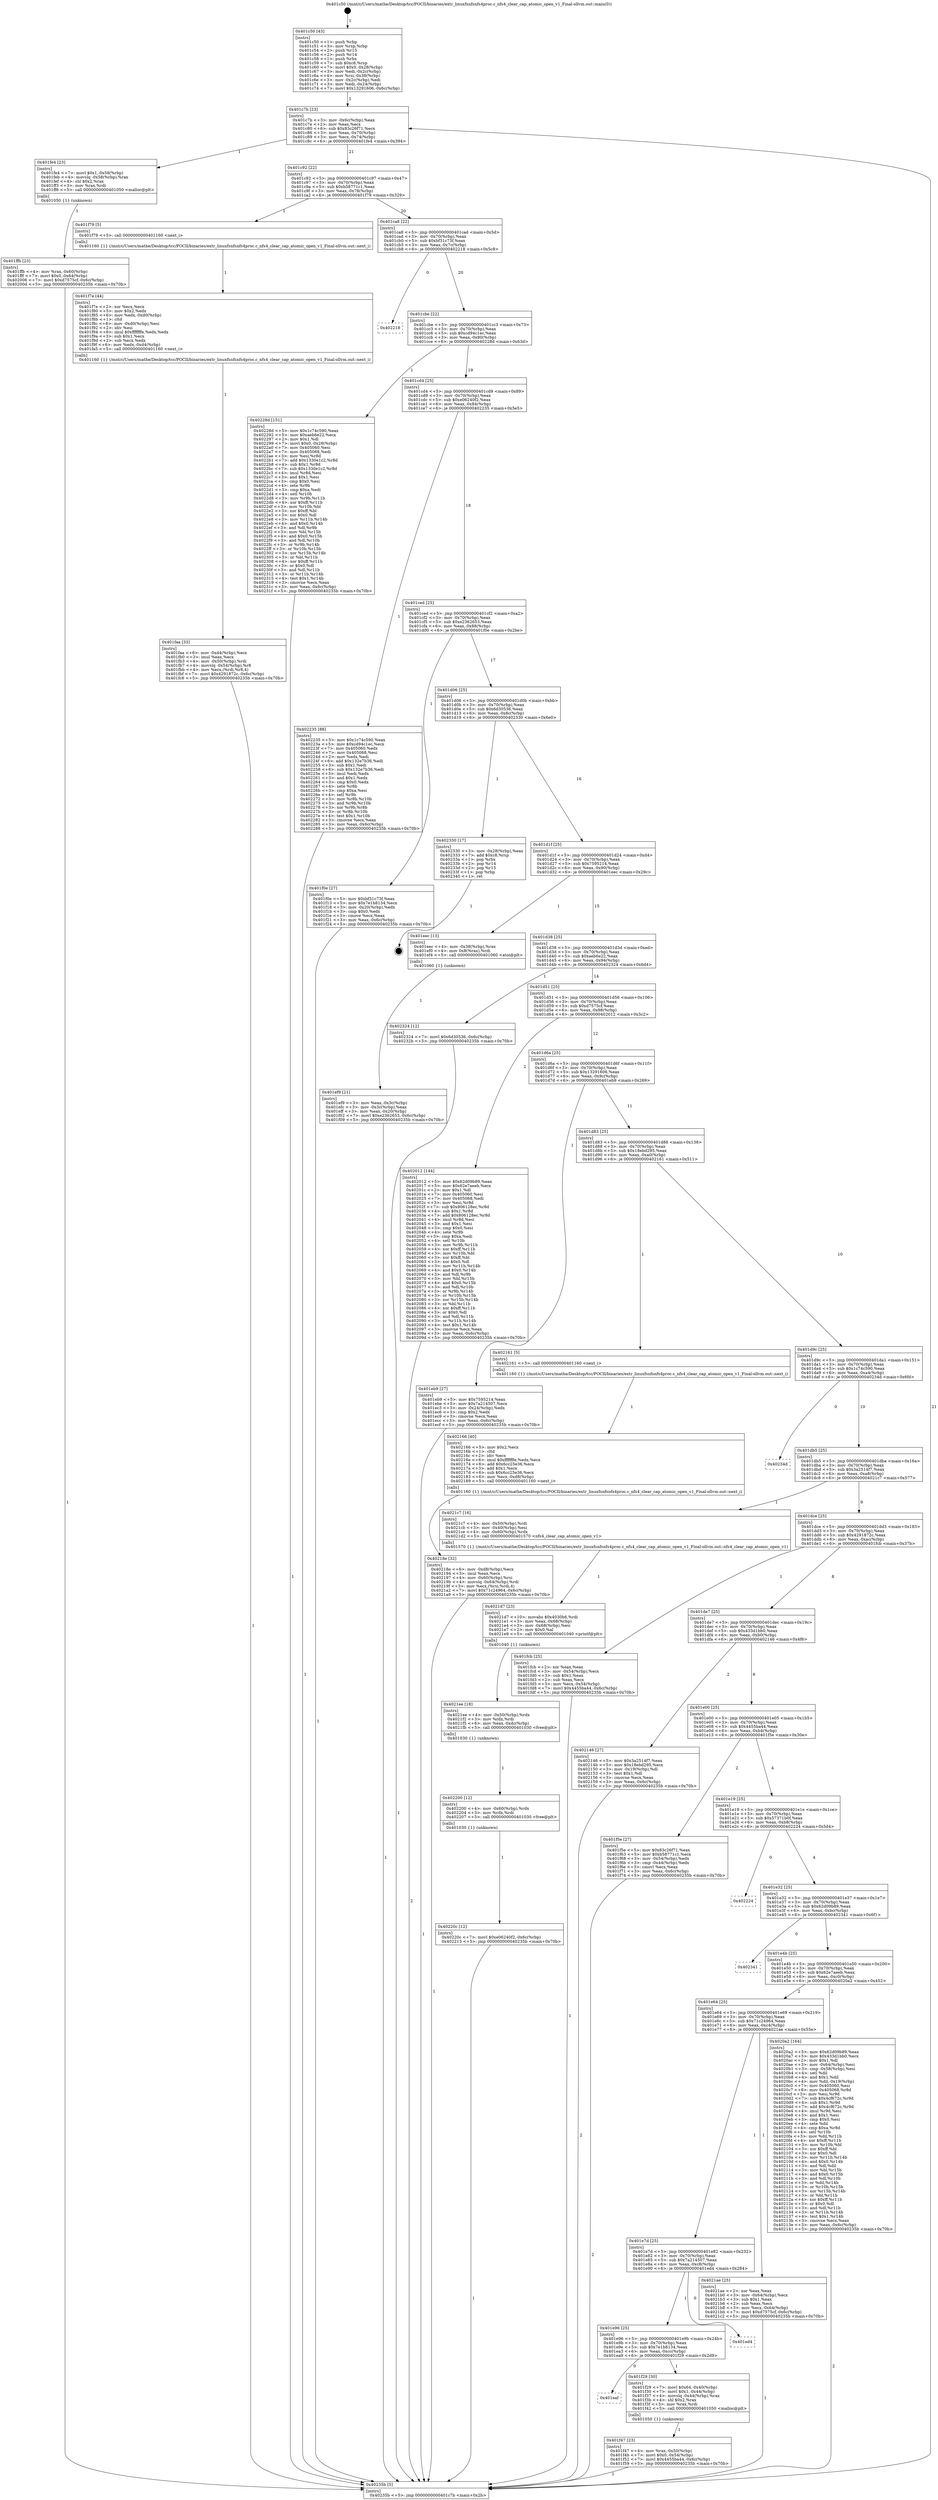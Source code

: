 digraph "0x401c50" {
  label = "0x401c50 (/mnt/c/Users/mathe/Desktop/tcc/POCII/binaries/extr_linuxfsnfsnfs4proc.c_nfs4_clear_cap_atomic_open_v1_Final-ollvm.out::main(0))"
  labelloc = "t"
  node[shape=record]

  Entry [label="",width=0.3,height=0.3,shape=circle,fillcolor=black,style=filled]
  "0x401c7b" [label="{
     0x401c7b [23]\l
     | [instrs]\l
     &nbsp;&nbsp;0x401c7b \<+3\>: mov -0x6c(%rbp),%eax\l
     &nbsp;&nbsp;0x401c7e \<+2\>: mov %eax,%ecx\l
     &nbsp;&nbsp;0x401c80 \<+6\>: sub $0x83c26f71,%ecx\l
     &nbsp;&nbsp;0x401c86 \<+3\>: mov %eax,-0x70(%rbp)\l
     &nbsp;&nbsp;0x401c89 \<+3\>: mov %ecx,-0x74(%rbp)\l
     &nbsp;&nbsp;0x401c8c \<+6\>: je 0000000000401fe4 \<main+0x394\>\l
  }"]
  "0x401fe4" [label="{
     0x401fe4 [23]\l
     | [instrs]\l
     &nbsp;&nbsp;0x401fe4 \<+7\>: movl $0x1,-0x58(%rbp)\l
     &nbsp;&nbsp;0x401feb \<+4\>: movslq -0x58(%rbp),%rax\l
     &nbsp;&nbsp;0x401fef \<+4\>: shl $0x2,%rax\l
     &nbsp;&nbsp;0x401ff3 \<+3\>: mov %rax,%rdi\l
     &nbsp;&nbsp;0x401ff6 \<+5\>: call 0000000000401050 \<malloc@plt\>\l
     | [calls]\l
     &nbsp;&nbsp;0x401050 \{1\} (unknown)\l
  }"]
  "0x401c92" [label="{
     0x401c92 [22]\l
     | [instrs]\l
     &nbsp;&nbsp;0x401c92 \<+5\>: jmp 0000000000401c97 \<main+0x47\>\l
     &nbsp;&nbsp;0x401c97 \<+3\>: mov -0x70(%rbp),%eax\l
     &nbsp;&nbsp;0x401c9a \<+5\>: sub $0xb58771c1,%eax\l
     &nbsp;&nbsp;0x401c9f \<+3\>: mov %eax,-0x78(%rbp)\l
     &nbsp;&nbsp;0x401ca2 \<+6\>: je 0000000000401f79 \<main+0x329\>\l
  }"]
  Exit [label="",width=0.3,height=0.3,shape=circle,fillcolor=black,style=filled,peripheries=2]
  "0x401f79" [label="{
     0x401f79 [5]\l
     | [instrs]\l
     &nbsp;&nbsp;0x401f79 \<+5\>: call 0000000000401160 \<next_i\>\l
     | [calls]\l
     &nbsp;&nbsp;0x401160 \{1\} (/mnt/c/Users/mathe/Desktop/tcc/POCII/binaries/extr_linuxfsnfsnfs4proc.c_nfs4_clear_cap_atomic_open_v1_Final-ollvm.out::next_i)\l
  }"]
  "0x401ca8" [label="{
     0x401ca8 [22]\l
     | [instrs]\l
     &nbsp;&nbsp;0x401ca8 \<+5\>: jmp 0000000000401cad \<main+0x5d\>\l
     &nbsp;&nbsp;0x401cad \<+3\>: mov -0x70(%rbp),%eax\l
     &nbsp;&nbsp;0x401cb0 \<+5\>: sub $0xbf31c73f,%eax\l
     &nbsp;&nbsp;0x401cb5 \<+3\>: mov %eax,-0x7c(%rbp)\l
     &nbsp;&nbsp;0x401cb8 \<+6\>: je 0000000000402218 \<main+0x5c8\>\l
  }"]
  "0x40220c" [label="{
     0x40220c [12]\l
     | [instrs]\l
     &nbsp;&nbsp;0x40220c \<+7\>: movl $0xe06240f2,-0x6c(%rbp)\l
     &nbsp;&nbsp;0x402213 \<+5\>: jmp 000000000040235b \<main+0x70b\>\l
  }"]
  "0x402218" [label="{
     0x402218\l
  }", style=dashed]
  "0x401cbe" [label="{
     0x401cbe [22]\l
     | [instrs]\l
     &nbsp;&nbsp;0x401cbe \<+5\>: jmp 0000000000401cc3 \<main+0x73\>\l
     &nbsp;&nbsp;0x401cc3 \<+3\>: mov -0x70(%rbp),%eax\l
     &nbsp;&nbsp;0x401cc6 \<+5\>: sub $0xcd94c1ec,%eax\l
     &nbsp;&nbsp;0x401ccb \<+3\>: mov %eax,-0x80(%rbp)\l
     &nbsp;&nbsp;0x401cce \<+6\>: je 000000000040228d \<main+0x63d\>\l
  }"]
  "0x402200" [label="{
     0x402200 [12]\l
     | [instrs]\l
     &nbsp;&nbsp;0x402200 \<+4\>: mov -0x60(%rbp),%rdx\l
     &nbsp;&nbsp;0x402204 \<+3\>: mov %rdx,%rdi\l
     &nbsp;&nbsp;0x402207 \<+5\>: call 0000000000401030 \<free@plt\>\l
     | [calls]\l
     &nbsp;&nbsp;0x401030 \{1\} (unknown)\l
  }"]
  "0x40228d" [label="{
     0x40228d [151]\l
     | [instrs]\l
     &nbsp;&nbsp;0x40228d \<+5\>: mov $0x1c74c590,%eax\l
     &nbsp;&nbsp;0x402292 \<+5\>: mov $0xaeb6e22,%ecx\l
     &nbsp;&nbsp;0x402297 \<+2\>: mov $0x1,%dl\l
     &nbsp;&nbsp;0x402299 \<+7\>: movl $0x0,-0x28(%rbp)\l
     &nbsp;&nbsp;0x4022a0 \<+7\>: mov 0x405060,%esi\l
     &nbsp;&nbsp;0x4022a7 \<+7\>: mov 0x405068,%edi\l
     &nbsp;&nbsp;0x4022ae \<+3\>: mov %esi,%r8d\l
     &nbsp;&nbsp;0x4022b1 \<+7\>: add $0x1330e1c2,%r8d\l
     &nbsp;&nbsp;0x4022b8 \<+4\>: sub $0x1,%r8d\l
     &nbsp;&nbsp;0x4022bc \<+7\>: sub $0x1330e1c2,%r8d\l
     &nbsp;&nbsp;0x4022c3 \<+4\>: imul %r8d,%esi\l
     &nbsp;&nbsp;0x4022c7 \<+3\>: and $0x1,%esi\l
     &nbsp;&nbsp;0x4022ca \<+3\>: cmp $0x0,%esi\l
     &nbsp;&nbsp;0x4022cd \<+4\>: sete %r9b\l
     &nbsp;&nbsp;0x4022d1 \<+3\>: cmp $0xa,%edi\l
     &nbsp;&nbsp;0x4022d4 \<+4\>: setl %r10b\l
     &nbsp;&nbsp;0x4022d8 \<+3\>: mov %r9b,%r11b\l
     &nbsp;&nbsp;0x4022db \<+4\>: xor $0xff,%r11b\l
     &nbsp;&nbsp;0x4022df \<+3\>: mov %r10b,%bl\l
     &nbsp;&nbsp;0x4022e2 \<+3\>: xor $0xff,%bl\l
     &nbsp;&nbsp;0x4022e5 \<+3\>: xor $0x0,%dl\l
     &nbsp;&nbsp;0x4022e8 \<+3\>: mov %r11b,%r14b\l
     &nbsp;&nbsp;0x4022eb \<+4\>: and $0x0,%r14b\l
     &nbsp;&nbsp;0x4022ef \<+3\>: and %dl,%r9b\l
     &nbsp;&nbsp;0x4022f2 \<+3\>: mov %bl,%r15b\l
     &nbsp;&nbsp;0x4022f5 \<+4\>: and $0x0,%r15b\l
     &nbsp;&nbsp;0x4022f9 \<+3\>: and %dl,%r10b\l
     &nbsp;&nbsp;0x4022fc \<+3\>: or %r9b,%r14b\l
     &nbsp;&nbsp;0x4022ff \<+3\>: or %r10b,%r15b\l
     &nbsp;&nbsp;0x402302 \<+3\>: xor %r15b,%r14b\l
     &nbsp;&nbsp;0x402305 \<+3\>: or %bl,%r11b\l
     &nbsp;&nbsp;0x402308 \<+4\>: xor $0xff,%r11b\l
     &nbsp;&nbsp;0x40230c \<+3\>: or $0x0,%dl\l
     &nbsp;&nbsp;0x40230f \<+3\>: and %dl,%r11b\l
     &nbsp;&nbsp;0x402312 \<+3\>: or %r11b,%r14b\l
     &nbsp;&nbsp;0x402315 \<+4\>: test $0x1,%r14b\l
     &nbsp;&nbsp;0x402319 \<+3\>: cmovne %ecx,%eax\l
     &nbsp;&nbsp;0x40231c \<+3\>: mov %eax,-0x6c(%rbp)\l
     &nbsp;&nbsp;0x40231f \<+5\>: jmp 000000000040235b \<main+0x70b\>\l
  }"]
  "0x401cd4" [label="{
     0x401cd4 [25]\l
     | [instrs]\l
     &nbsp;&nbsp;0x401cd4 \<+5\>: jmp 0000000000401cd9 \<main+0x89\>\l
     &nbsp;&nbsp;0x401cd9 \<+3\>: mov -0x70(%rbp),%eax\l
     &nbsp;&nbsp;0x401cdc \<+5\>: sub $0xe06240f2,%eax\l
     &nbsp;&nbsp;0x401ce1 \<+6\>: mov %eax,-0x84(%rbp)\l
     &nbsp;&nbsp;0x401ce7 \<+6\>: je 0000000000402235 \<main+0x5e5\>\l
  }"]
  "0x4021ee" [label="{
     0x4021ee [18]\l
     | [instrs]\l
     &nbsp;&nbsp;0x4021ee \<+4\>: mov -0x50(%rbp),%rdx\l
     &nbsp;&nbsp;0x4021f2 \<+3\>: mov %rdx,%rdi\l
     &nbsp;&nbsp;0x4021f5 \<+6\>: mov %eax,-0xdc(%rbp)\l
     &nbsp;&nbsp;0x4021fb \<+5\>: call 0000000000401030 \<free@plt\>\l
     | [calls]\l
     &nbsp;&nbsp;0x401030 \{1\} (unknown)\l
  }"]
  "0x402235" [label="{
     0x402235 [88]\l
     | [instrs]\l
     &nbsp;&nbsp;0x402235 \<+5\>: mov $0x1c74c590,%eax\l
     &nbsp;&nbsp;0x40223a \<+5\>: mov $0xcd94c1ec,%ecx\l
     &nbsp;&nbsp;0x40223f \<+7\>: mov 0x405060,%edx\l
     &nbsp;&nbsp;0x402246 \<+7\>: mov 0x405068,%esi\l
     &nbsp;&nbsp;0x40224d \<+2\>: mov %edx,%edi\l
     &nbsp;&nbsp;0x40224f \<+6\>: add $0x132e7b36,%edi\l
     &nbsp;&nbsp;0x402255 \<+3\>: sub $0x1,%edi\l
     &nbsp;&nbsp;0x402258 \<+6\>: sub $0x132e7b36,%edi\l
     &nbsp;&nbsp;0x40225e \<+3\>: imul %edi,%edx\l
     &nbsp;&nbsp;0x402261 \<+3\>: and $0x1,%edx\l
     &nbsp;&nbsp;0x402264 \<+3\>: cmp $0x0,%edx\l
     &nbsp;&nbsp;0x402267 \<+4\>: sete %r8b\l
     &nbsp;&nbsp;0x40226b \<+3\>: cmp $0xa,%esi\l
     &nbsp;&nbsp;0x40226e \<+4\>: setl %r9b\l
     &nbsp;&nbsp;0x402272 \<+3\>: mov %r8b,%r10b\l
     &nbsp;&nbsp;0x402275 \<+3\>: and %r9b,%r10b\l
     &nbsp;&nbsp;0x402278 \<+3\>: xor %r9b,%r8b\l
     &nbsp;&nbsp;0x40227b \<+3\>: or %r8b,%r10b\l
     &nbsp;&nbsp;0x40227e \<+4\>: test $0x1,%r10b\l
     &nbsp;&nbsp;0x402282 \<+3\>: cmovne %ecx,%eax\l
     &nbsp;&nbsp;0x402285 \<+3\>: mov %eax,-0x6c(%rbp)\l
     &nbsp;&nbsp;0x402288 \<+5\>: jmp 000000000040235b \<main+0x70b\>\l
  }"]
  "0x401ced" [label="{
     0x401ced [25]\l
     | [instrs]\l
     &nbsp;&nbsp;0x401ced \<+5\>: jmp 0000000000401cf2 \<main+0xa2\>\l
     &nbsp;&nbsp;0x401cf2 \<+3\>: mov -0x70(%rbp),%eax\l
     &nbsp;&nbsp;0x401cf5 \<+5\>: sub $0xe2362653,%eax\l
     &nbsp;&nbsp;0x401cfa \<+6\>: mov %eax,-0x88(%rbp)\l
     &nbsp;&nbsp;0x401d00 \<+6\>: je 0000000000401f0e \<main+0x2be\>\l
  }"]
  "0x4021d7" [label="{
     0x4021d7 [23]\l
     | [instrs]\l
     &nbsp;&nbsp;0x4021d7 \<+10\>: movabs $0x4030b6,%rdi\l
     &nbsp;&nbsp;0x4021e1 \<+3\>: mov %eax,-0x68(%rbp)\l
     &nbsp;&nbsp;0x4021e4 \<+3\>: mov -0x68(%rbp),%esi\l
     &nbsp;&nbsp;0x4021e7 \<+2\>: mov $0x0,%al\l
     &nbsp;&nbsp;0x4021e9 \<+5\>: call 0000000000401040 \<printf@plt\>\l
     | [calls]\l
     &nbsp;&nbsp;0x401040 \{1\} (unknown)\l
  }"]
  "0x401f0e" [label="{
     0x401f0e [27]\l
     | [instrs]\l
     &nbsp;&nbsp;0x401f0e \<+5\>: mov $0xbf31c73f,%eax\l
     &nbsp;&nbsp;0x401f13 \<+5\>: mov $0x7e1b8134,%ecx\l
     &nbsp;&nbsp;0x401f18 \<+3\>: mov -0x20(%rbp),%edx\l
     &nbsp;&nbsp;0x401f1b \<+3\>: cmp $0x0,%edx\l
     &nbsp;&nbsp;0x401f1e \<+3\>: cmove %ecx,%eax\l
     &nbsp;&nbsp;0x401f21 \<+3\>: mov %eax,-0x6c(%rbp)\l
     &nbsp;&nbsp;0x401f24 \<+5\>: jmp 000000000040235b \<main+0x70b\>\l
  }"]
  "0x401d06" [label="{
     0x401d06 [25]\l
     | [instrs]\l
     &nbsp;&nbsp;0x401d06 \<+5\>: jmp 0000000000401d0b \<main+0xbb\>\l
     &nbsp;&nbsp;0x401d0b \<+3\>: mov -0x70(%rbp),%eax\l
     &nbsp;&nbsp;0x401d0e \<+5\>: sub $0x6d30536,%eax\l
     &nbsp;&nbsp;0x401d13 \<+6\>: mov %eax,-0x8c(%rbp)\l
     &nbsp;&nbsp;0x401d19 \<+6\>: je 0000000000402330 \<main+0x6e0\>\l
  }"]
  "0x40218e" [label="{
     0x40218e [32]\l
     | [instrs]\l
     &nbsp;&nbsp;0x40218e \<+6\>: mov -0xd8(%rbp),%ecx\l
     &nbsp;&nbsp;0x402194 \<+3\>: imul %eax,%ecx\l
     &nbsp;&nbsp;0x402197 \<+4\>: mov -0x60(%rbp),%rsi\l
     &nbsp;&nbsp;0x40219b \<+4\>: movslq -0x64(%rbp),%rdi\l
     &nbsp;&nbsp;0x40219f \<+3\>: mov %ecx,(%rsi,%rdi,4)\l
     &nbsp;&nbsp;0x4021a2 \<+7\>: movl $0x71c24964,-0x6c(%rbp)\l
     &nbsp;&nbsp;0x4021a9 \<+5\>: jmp 000000000040235b \<main+0x70b\>\l
  }"]
  "0x402330" [label="{
     0x402330 [17]\l
     | [instrs]\l
     &nbsp;&nbsp;0x402330 \<+3\>: mov -0x28(%rbp),%eax\l
     &nbsp;&nbsp;0x402333 \<+7\>: add $0xc8,%rsp\l
     &nbsp;&nbsp;0x40233a \<+1\>: pop %rbx\l
     &nbsp;&nbsp;0x40233b \<+2\>: pop %r14\l
     &nbsp;&nbsp;0x40233d \<+2\>: pop %r15\l
     &nbsp;&nbsp;0x40233f \<+1\>: pop %rbp\l
     &nbsp;&nbsp;0x402340 \<+1\>: ret\l
  }"]
  "0x401d1f" [label="{
     0x401d1f [25]\l
     | [instrs]\l
     &nbsp;&nbsp;0x401d1f \<+5\>: jmp 0000000000401d24 \<main+0xd4\>\l
     &nbsp;&nbsp;0x401d24 \<+3\>: mov -0x70(%rbp),%eax\l
     &nbsp;&nbsp;0x401d27 \<+5\>: sub $0x7595214,%eax\l
     &nbsp;&nbsp;0x401d2c \<+6\>: mov %eax,-0x90(%rbp)\l
     &nbsp;&nbsp;0x401d32 \<+6\>: je 0000000000401eec \<main+0x29c\>\l
  }"]
  "0x402166" [label="{
     0x402166 [40]\l
     | [instrs]\l
     &nbsp;&nbsp;0x402166 \<+5\>: mov $0x2,%ecx\l
     &nbsp;&nbsp;0x40216b \<+1\>: cltd\l
     &nbsp;&nbsp;0x40216c \<+2\>: idiv %ecx\l
     &nbsp;&nbsp;0x40216e \<+6\>: imul $0xfffffffe,%edx,%ecx\l
     &nbsp;&nbsp;0x402174 \<+6\>: add $0x6cc25e36,%ecx\l
     &nbsp;&nbsp;0x40217a \<+3\>: add $0x1,%ecx\l
     &nbsp;&nbsp;0x40217d \<+6\>: sub $0x6cc25e36,%ecx\l
     &nbsp;&nbsp;0x402183 \<+6\>: mov %ecx,-0xd8(%rbp)\l
     &nbsp;&nbsp;0x402189 \<+5\>: call 0000000000401160 \<next_i\>\l
     | [calls]\l
     &nbsp;&nbsp;0x401160 \{1\} (/mnt/c/Users/mathe/Desktop/tcc/POCII/binaries/extr_linuxfsnfsnfs4proc.c_nfs4_clear_cap_atomic_open_v1_Final-ollvm.out::next_i)\l
  }"]
  "0x401eec" [label="{
     0x401eec [13]\l
     | [instrs]\l
     &nbsp;&nbsp;0x401eec \<+4\>: mov -0x38(%rbp),%rax\l
     &nbsp;&nbsp;0x401ef0 \<+4\>: mov 0x8(%rax),%rdi\l
     &nbsp;&nbsp;0x401ef4 \<+5\>: call 0000000000401060 \<atoi@plt\>\l
     | [calls]\l
     &nbsp;&nbsp;0x401060 \{1\} (unknown)\l
  }"]
  "0x401d38" [label="{
     0x401d38 [25]\l
     | [instrs]\l
     &nbsp;&nbsp;0x401d38 \<+5\>: jmp 0000000000401d3d \<main+0xed\>\l
     &nbsp;&nbsp;0x401d3d \<+3\>: mov -0x70(%rbp),%eax\l
     &nbsp;&nbsp;0x401d40 \<+5\>: sub $0xaeb6e22,%eax\l
     &nbsp;&nbsp;0x401d45 \<+6\>: mov %eax,-0x94(%rbp)\l
     &nbsp;&nbsp;0x401d4b \<+6\>: je 0000000000402324 \<main+0x6d4\>\l
  }"]
  "0x401ffb" [label="{
     0x401ffb [23]\l
     | [instrs]\l
     &nbsp;&nbsp;0x401ffb \<+4\>: mov %rax,-0x60(%rbp)\l
     &nbsp;&nbsp;0x401fff \<+7\>: movl $0x0,-0x64(%rbp)\l
     &nbsp;&nbsp;0x402006 \<+7\>: movl $0xd7575cf,-0x6c(%rbp)\l
     &nbsp;&nbsp;0x40200d \<+5\>: jmp 000000000040235b \<main+0x70b\>\l
  }"]
  "0x402324" [label="{
     0x402324 [12]\l
     | [instrs]\l
     &nbsp;&nbsp;0x402324 \<+7\>: movl $0x6d30536,-0x6c(%rbp)\l
     &nbsp;&nbsp;0x40232b \<+5\>: jmp 000000000040235b \<main+0x70b\>\l
  }"]
  "0x401d51" [label="{
     0x401d51 [25]\l
     | [instrs]\l
     &nbsp;&nbsp;0x401d51 \<+5\>: jmp 0000000000401d56 \<main+0x106\>\l
     &nbsp;&nbsp;0x401d56 \<+3\>: mov -0x70(%rbp),%eax\l
     &nbsp;&nbsp;0x401d59 \<+5\>: sub $0xd7575cf,%eax\l
     &nbsp;&nbsp;0x401d5e \<+6\>: mov %eax,-0x98(%rbp)\l
     &nbsp;&nbsp;0x401d64 \<+6\>: je 0000000000402012 \<main+0x3c2\>\l
  }"]
  "0x401faa" [label="{
     0x401faa [33]\l
     | [instrs]\l
     &nbsp;&nbsp;0x401faa \<+6\>: mov -0xd4(%rbp),%ecx\l
     &nbsp;&nbsp;0x401fb0 \<+3\>: imul %eax,%ecx\l
     &nbsp;&nbsp;0x401fb3 \<+4\>: mov -0x50(%rbp),%rdi\l
     &nbsp;&nbsp;0x401fb7 \<+4\>: movslq -0x54(%rbp),%r8\l
     &nbsp;&nbsp;0x401fbb \<+4\>: mov %ecx,(%rdi,%r8,4)\l
     &nbsp;&nbsp;0x401fbf \<+7\>: movl $0x4291872c,-0x6c(%rbp)\l
     &nbsp;&nbsp;0x401fc6 \<+5\>: jmp 000000000040235b \<main+0x70b\>\l
  }"]
  "0x402012" [label="{
     0x402012 [144]\l
     | [instrs]\l
     &nbsp;&nbsp;0x402012 \<+5\>: mov $0x62d09b89,%eax\l
     &nbsp;&nbsp;0x402017 \<+5\>: mov $0x62e7aeeb,%ecx\l
     &nbsp;&nbsp;0x40201c \<+2\>: mov $0x1,%dl\l
     &nbsp;&nbsp;0x40201e \<+7\>: mov 0x405060,%esi\l
     &nbsp;&nbsp;0x402025 \<+7\>: mov 0x405068,%edi\l
     &nbsp;&nbsp;0x40202c \<+3\>: mov %esi,%r8d\l
     &nbsp;&nbsp;0x40202f \<+7\>: sub $0x806128ec,%r8d\l
     &nbsp;&nbsp;0x402036 \<+4\>: sub $0x1,%r8d\l
     &nbsp;&nbsp;0x40203a \<+7\>: add $0x806128ec,%r8d\l
     &nbsp;&nbsp;0x402041 \<+4\>: imul %r8d,%esi\l
     &nbsp;&nbsp;0x402045 \<+3\>: and $0x1,%esi\l
     &nbsp;&nbsp;0x402048 \<+3\>: cmp $0x0,%esi\l
     &nbsp;&nbsp;0x40204b \<+4\>: sete %r9b\l
     &nbsp;&nbsp;0x40204f \<+3\>: cmp $0xa,%edi\l
     &nbsp;&nbsp;0x402052 \<+4\>: setl %r10b\l
     &nbsp;&nbsp;0x402056 \<+3\>: mov %r9b,%r11b\l
     &nbsp;&nbsp;0x402059 \<+4\>: xor $0xff,%r11b\l
     &nbsp;&nbsp;0x40205d \<+3\>: mov %r10b,%bl\l
     &nbsp;&nbsp;0x402060 \<+3\>: xor $0xff,%bl\l
     &nbsp;&nbsp;0x402063 \<+3\>: xor $0x0,%dl\l
     &nbsp;&nbsp;0x402066 \<+3\>: mov %r11b,%r14b\l
     &nbsp;&nbsp;0x402069 \<+4\>: and $0x0,%r14b\l
     &nbsp;&nbsp;0x40206d \<+3\>: and %dl,%r9b\l
     &nbsp;&nbsp;0x402070 \<+3\>: mov %bl,%r15b\l
     &nbsp;&nbsp;0x402073 \<+4\>: and $0x0,%r15b\l
     &nbsp;&nbsp;0x402077 \<+3\>: and %dl,%r10b\l
     &nbsp;&nbsp;0x40207a \<+3\>: or %r9b,%r14b\l
     &nbsp;&nbsp;0x40207d \<+3\>: or %r10b,%r15b\l
     &nbsp;&nbsp;0x402080 \<+3\>: xor %r15b,%r14b\l
     &nbsp;&nbsp;0x402083 \<+3\>: or %bl,%r11b\l
     &nbsp;&nbsp;0x402086 \<+4\>: xor $0xff,%r11b\l
     &nbsp;&nbsp;0x40208a \<+3\>: or $0x0,%dl\l
     &nbsp;&nbsp;0x40208d \<+3\>: and %dl,%r11b\l
     &nbsp;&nbsp;0x402090 \<+3\>: or %r11b,%r14b\l
     &nbsp;&nbsp;0x402093 \<+4\>: test $0x1,%r14b\l
     &nbsp;&nbsp;0x402097 \<+3\>: cmovne %ecx,%eax\l
     &nbsp;&nbsp;0x40209a \<+3\>: mov %eax,-0x6c(%rbp)\l
     &nbsp;&nbsp;0x40209d \<+5\>: jmp 000000000040235b \<main+0x70b\>\l
  }"]
  "0x401d6a" [label="{
     0x401d6a [25]\l
     | [instrs]\l
     &nbsp;&nbsp;0x401d6a \<+5\>: jmp 0000000000401d6f \<main+0x11f\>\l
     &nbsp;&nbsp;0x401d6f \<+3\>: mov -0x70(%rbp),%eax\l
     &nbsp;&nbsp;0x401d72 \<+5\>: sub $0x13291606,%eax\l
     &nbsp;&nbsp;0x401d77 \<+6\>: mov %eax,-0x9c(%rbp)\l
     &nbsp;&nbsp;0x401d7d \<+6\>: je 0000000000401eb9 \<main+0x269\>\l
  }"]
  "0x401f7e" [label="{
     0x401f7e [44]\l
     | [instrs]\l
     &nbsp;&nbsp;0x401f7e \<+2\>: xor %ecx,%ecx\l
     &nbsp;&nbsp;0x401f80 \<+5\>: mov $0x2,%edx\l
     &nbsp;&nbsp;0x401f85 \<+6\>: mov %edx,-0xd0(%rbp)\l
     &nbsp;&nbsp;0x401f8b \<+1\>: cltd\l
     &nbsp;&nbsp;0x401f8c \<+6\>: mov -0xd0(%rbp),%esi\l
     &nbsp;&nbsp;0x401f92 \<+2\>: idiv %esi\l
     &nbsp;&nbsp;0x401f94 \<+6\>: imul $0xfffffffe,%edx,%edx\l
     &nbsp;&nbsp;0x401f9a \<+3\>: sub $0x1,%ecx\l
     &nbsp;&nbsp;0x401f9d \<+2\>: sub %ecx,%edx\l
     &nbsp;&nbsp;0x401f9f \<+6\>: mov %edx,-0xd4(%rbp)\l
     &nbsp;&nbsp;0x401fa5 \<+5\>: call 0000000000401160 \<next_i\>\l
     | [calls]\l
     &nbsp;&nbsp;0x401160 \{1\} (/mnt/c/Users/mathe/Desktop/tcc/POCII/binaries/extr_linuxfsnfsnfs4proc.c_nfs4_clear_cap_atomic_open_v1_Final-ollvm.out::next_i)\l
  }"]
  "0x401eb9" [label="{
     0x401eb9 [27]\l
     | [instrs]\l
     &nbsp;&nbsp;0x401eb9 \<+5\>: mov $0x7595214,%eax\l
     &nbsp;&nbsp;0x401ebe \<+5\>: mov $0x7a214507,%ecx\l
     &nbsp;&nbsp;0x401ec3 \<+3\>: mov -0x24(%rbp),%edx\l
     &nbsp;&nbsp;0x401ec6 \<+3\>: cmp $0x2,%edx\l
     &nbsp;&nbsp;0x401ec9 \<+3\>: cmovne %ecx,%eax\l
     &nbsp;&nbsp;0x401ecc \<+3\>: mov %eax,-0x6c(%rbp)\l
     &nbsp;&nbsp;0x401ecf \<+5\>: jmp 000000000040235b \<main+0x70b\>\l
  }"]
  "0x401d83" [label="{
     0x401d83 [25]\l
     | [instrs]\l
     &nbsp;&nbsp;0x401d83 \<+5\>: jmp 0000000000401d88 \<main+0x138\>\l
     &nbsp;&nbsp;0x401d88 \<+3\>: mov -0x70(%rbp),%eax\l
     &nbsp;&nbsp;0x401d8b \<+5\>: sub $0x18ebd295,%eax\l
     &nbsp;&nbsp;0x401d90 \<+6\>: mov %eax,-0xa0(%rbp)\l
     &nbsp;&nbsp;0x401d96 \<+6\>: je 0000000000402161 \<main+0x511\>\l
  }"]
  "0x40235b" [label="{
     0x40235b [5]\l
     | [instrs]\l
     &nbsp;&nbsp;0x40235b \<+5\>: jmp 0000000000401c7b \<main+0x2b\>\l
  }"]
  "0x401c50" [label="{
     0x401c50 [43]\l
     | [instrs]\l
     &nbsp;&nbsp;0x401c50 \<+1\>: push %rbp\l
     &nbsp;&nbsp;0x401c51 \<+3\>: mov %rsp,%rbp\l
     &nbsp;&nbsp;0x401c54 \<+2\>: push %r15\l
     &nbsp;&nbsp;0x401c56 \<+2\>: push %r14\l
     &nbsp;&nbsp;0x401c58 \<+1\>: push %rbx\l
     &nbsp;&nbsp;0x401c59 \<+7\>: sub $0xc8,%rsp\l
     &nbsp;&nbsp;0x401c60 \<+7\>: movl $0x0,-0x28(%rbp)\l
     &nbsp;&nbsp;0x401c67 \<+3\>: mov %edi,-0x2c(%rbp)\l
     &nbsp;&nbsp;0x401c6a \<+4\>: mov %rsi,-0x38(%rbp)\l
     &nbsp;&nbsp;0x401c6e \<+3\>: mov -0x2c(%rbp),%edi\l
     &nbsp;&nbsp;0x401c71 \<+3\>: mov %edi,-0x24(%rbp)\l
     &nbsp;&nbsp;0x401c74 \<+7\>: movl $0x13291606,-0x6c(%rbp)\l
  }"]
  "0x401ef9" [label="{
     0x401ef9 [21]\l
     | [instrs]\l
     &nbsp;&nbsp;0x401ef9 \<+3\>: mov %eax,-0x3c(%rbp)\l
     &nbsp;&nbsp;0x401efc \<+3\>: mov -0x3c(%rbp),%eax\l
     &nbsp;&nbsp;0x401eff \<+3\>: mov %eax,-0x20(%rbp)\l
     &nbsp;&nbsp;0x401f02 \<+7\>: movl $0xe2362653,-0x6c(%rbp)\l
     &nbsp;&nbsp;0x401f09 \<+5\>: jmp 000000000040235b \<main+0x70b\>\l
  }"]
  "0x401f47" [label="{
     0x401f47 [23]\l
     | [instrs]\l
     &nbsp;&nbsp;0x401f47 \<+4\>: mov %rax,-0x50(%rbp)\l
     &nbsp;&nbsp;0x401f4b \<+7\>: movl $0x0,-0x54(%rbp)\l
     &nbsp;&nbsp;0x401f52 \<+7\>: movl $0x4455ba44,-0x6c(%rbp)\l
     &nbsp;&nbsp;0x401f59 \<+5\>: jmp 000000000040235b \<main+0x70b\>\l
  }"]
  "0x402161" [label="{
     0x402161 [5]\l
     | [instrs]\l
     &nbsp;&nbsp;0x402161 \<+5\>: call 0000000000401160 \<next_i\>\l
     | [calls]\l
     &nbsp;&nbsp;0x401160 \{1\} (/mnt/c/Users/mathe/Desktop/tcc/POCII/binaries/extr_linuxfsnfsnfs4proc.c_nfs4_clear_cap_atomic_open_v1_Final-ollvm.out::next_i)\l
  }"]
  "0x401d9c" [label="{
     0x401d9c [25]\l
     | [instrs]\l
     &nbsp;&nbsp;0x401d9c \<+5\>: jmp 0000000000401da1 \<main+0x151\>\l
     &nbsp;&nbsp;0x401da1 \<+3\>: mov -0x70(%rbp),%eax\l
     &nbsp;&nbsp;0x401da4 \<+5\>: sub $0x1c74c590,%eax\l
     &nbsp;&nbsp;0x401da9 \<+6\>: mov %eax,-0xa4(%rbp)\l
     &nbsp;&nbsp;0x401daf \<+6\>: je 000000000040234d \<main+0x6fd\>\l
  }"]
  "0x401eaf" [label="{
     0x401eaf\l
  }", style=dashed]
  "0x40234d" [label="{
     0x40234d\l
  }", style=dashed]
  "0x401db5" [label="{
     0x401db5 [25]\l
     | [instrs]\l
     &nbsp;&nbsp;0x401db5 \<+5\>: jmp 0000000000401dba \<main+0x16a\>\l
     &nbsp;&nbsp;0x401dba \<+3\>: mov -0x70(%rbp),%eax\l
     &nbsp;&nbsp;0x401dbd \<+5\>: sub $0x3a2514f7,%eax\l
     &nbsp;&nbsp;0x401dc2 \<+6\>: mov %eax,-0xa8(%rbp)\l
     &nbsp;&nbsp;0x401dc8 \<+6\>: je 00000000004021c7 \<main+0x577\>\l
  }"]
  "0x401f29" [label="{
     0x401f29 [30]\l
     | [instrs]\l
     &nbsp;&nbsp;0x401f29 \<+7\>: movl $0x64,-0x40(%rbp)\l
     &nbsp;&nbsp;0x401f30 \<+7\>: movl $0x1,-0x44(%rbp)\l
     &nbsp;&nbsp;0x401f37 \<+4\>: movslq -0x44(%rbp),%rax\l
     &nbsp;&nbsp;0x401f3b \<+4\>: shl $0x2,%rax\l
     &nbsp;&nbsp;0x401f3f \<+3\>: mov %rax,%rdi\l
     &nbsp;&nbsp;0x401f42 \<+5\>: call 0000000000401050 \<malloc@plt\>\l
     | [calls]\l
     &nbsp;&nbsp;0x401050 \{1\} (unknown)\l
  }"]
  "0x4021c7" [label="{
     0x4021c7 [16]\l
     | [instrs]\l
     &nbsp;&nbsp;0x4021c7 \<+4\>: mov -0x50(%rbp),%rdi\l
     &nbsp;&nbsp;0x4021cb \<+3\>: mov -0x40(%rbp),%esi\l
     &nbsp;&nbsp;0x4021ce \<+4\>: mov -0x60(%rbp),%rdx\l
     &nbsp;&nbsp;0x4021d2 \<+5\>: call 0000000000401570 \<nfs4_clear_cap_atomic_open_v1\>\l
     | [calls]\l
     &nbsp;&nbsp;0x401570 \{1\} (/mnt/c/Users/mathe/Desktop/tcc/POCII/binaries/extr_linuxfsnfsnfs4proc.c_nfs4_clear_cap_atomic_open_v1_Final-ollvm.out::nfs4_clear_cap_atomic_open_v1)\l
  }"]
  "0x401dce" [label="{
     0x401dce [25]\l
     | [instrs]\l
     &nbsp;&nbsp;0x401dce \<+5\>: jmp 0000000000401dd3 \<main+0x183\>\l
     &nbsp;&nbsp;0x401dd3 \<+3\>: mov -0x70(%rbp),%eax\l
     &nbsp;&nbsp;0x401dd6 \<+5\>: sub $0x4291872c,%eax\l
     &nbsp;&nbsp;0x401ddb \<+6\>: mov %eax,-0xac(%rbp)\l
     &nbsp;&nbsp;0x401de1 \<+6\>: je 0000000000401fcb \<main+0x37b\>\l
  }"]
  "0x401e96" [label="{
     0x401e96 [25]\l
     | [instrs]\l
     &nbsp;&nbsp;0x401e96 \<+5\>: jmp 0000000000401e9b \<main+0x24b\>\l
     &nbsp;&nbsp;0x401e9b \<+3\>: mov -0x70(%rbp),%eax\l
     &nbsp;&nbsp;0x401e9e \<+5\>: sub $0x7e1b8134,%eax\l
     &nbsp;&nbsp;0x401ea3 \<+6\>: mov %eax,-0xcc(%rbp)\l
     &nbsp;&nbsp;0x401ea9 \<+6\>: je 0000000000401f29 \<main+0x2d9\>\l
  }"]
  "0x401fcb" [label="{
     0x401fcb [25]\l
     | [instrs]\l
     &nbsp;&nbsp;0x401fcb \<+2\>: xor %eax,%eax\l
     &nbsp;&nbsp;0x401fcd \<+3\>: mov -0x54(%rbp),%ecx\l
     &nbsp;&nbsp;0x401fd0 \<+3\>: sub $0x1,%eax\l
     &nbsp;&nbsp;0x401fd3 \<+2\>: sub %eax,%ecx\l
     &nbsp;&nbsp;0x401fd5 \<+3\>: mov %ecx,-0x54(%rbp)\l
     &nbsp;&nbsp;0x401fd8 \<+7\>: movl $0x4455ba44,-0x6c(%rbp)\l
     &nbsp;&nbsp;0x401fdf \<+5\>: jmp 000000000040235b \<main+0x70b\>\l
  }"]
  "0x401de7" [label="{
     0x401de7 [25]\l
     | [instrs]\l
     &nbsp;&nbsp;0x401de7 \<+5\>: jmp 0000000000401dec \<main+0x19c\>\l
     &nbsp;&nbsp;0x401dec \<+3\>: mov -0x70(%rbp),%eax\l
     &nbsp;&nbsp;0x401def \<+5\>: sub $0x433d1bb0,%eax\l
     &nbsp;&nbsp;0x401df4 \<+6\>: mov %eax,-0xb0(%rbp)\l
     &nbsp;&nbsp;0x401dfa \<+6\>: je 0000000000402146 \<main+0x4f6\>\l
  }"]
  "0x401ed4" [label="{
     0x401ed4\l
  }", style=dashed]
  "0x402146" [label="{
     0x402146 [27]\l
     | [instrs]\l
     &nbsp;&nbsp;0x402146 \<+5\>: mov $0x3a2514f7,%eax\l
     &nbsp;&nbsp;0x40214b \<+5\>: mov $0x18ebd295,%ecx\l
     &nbsp;&nbsp;0x402150 \<+3\>: mov -0x19(%rbp),%dl\l
     &nbsp;&nbsp;0x402153 \<+3\>: test $0x1,%dl\l
     &nbsp;&nbsp;0x402156 \<+3\>: cmovne %ecx,%eax\l
     &nbsp;&nbsp;0x402159 \<+3\>: mov %eax,-0x6c(%rbp)\l
     &nbsp;&nbsp;0x40215c \<+5\>: jmp 000000000040235b \<main+0x70b\>\l
  }"]
  "0x401e00" [label="{
     0x401e00 [25]\l
     | [instrs]\l
     &nbsp;&nbsp;0x401e00 \<+5\>: jmp 0000000000401e05 \<main+0x1b5\>\l
     &nbsp;&nbsp;0x401e05 \<+3\>: mov -0x70(%rbp),%eax\l
     &nbsp;&nbsp;0x401e08 \<+5\>: sub $0x4455ba44,%eax\l
     &nbsp;&nbsp;0x401e0d \<+6\>: mov %eax,-0xb4(%rbp)\l
     &nbsp;&nbsp;0x401e13 \<+6\>: je 0000000000401f5e \<main+0x30e\>\l
  }"]
  "0x401e7d" [label="{
     0x401e7d [25]\l
     | [instrs]\l
     &nbsp;&nbsp;0x401e7d \<+5\>: jmp 0000000000401e82 \<main+0x232\>\l
     &nbsp;&nbsp;0x401e82 \<+3\>: mov -0x70(%rbp),%eax\l
     &nbsp;&nbsp;0x401e85 \<+5\>: sub $0x7a214507,%eax\l
     &nbsp;&nbsp;0x401e8a \<+6\>: mov %eax,-0xc8(%rbp)\l
     &nbsp;&nbsp;0x401e90 \<+6\>: je 0000000000401ed4 \<main+0x284\>\l
  }"]
  "0x401f5e" [label="{
     0x401f5e [27]\l
     | [instrs]\l
     &nbsp;&nbsp;0x401f5e \<+5\>: mov $0x83c26f71,%eax\l
     &nbsp;&nbsp;0x401f63 \<+5\>: mov $0xb58771c1,%ecx\l
     &nbsp;&nbsp;0x401f68 \<+3\>: mov -0x54(%rbp),%edx\l
     &nbsp;&nbsp;0x401f6b \<+3\>: cmp -0x44(%rbp),%edx\l
     &nbsp;&nbsp;0x401f6e \<+3\>: cmovl %ecx,%eax\l
     &nbsp;&nbsp;0x401f71 \<+3\>: mov %eax,-0x6c(%rbp)\l
     &nbsp;&nbsp;0x401f74 \<+5\>: jmp 000000000040235b \<main+0x70b\>\l
  }"]
  "0x401e19" [label="{
     0x401e19 [25]\l
     | [instrs]\l
     &nbsp;&nbsp;0x401e19 \<+5\>: jmp 0000000000401e1e \<main+0x1ce\>\l
     &nbsp;&nbsp;0x401e1e \<+3\>: mov -0x70(%rbp),%eax\l
     &nbsp;&nbsp;0x401e21 \<+5\>: sub $0x57371b0f,%eax\l
     &nbsp;&nbsp;0x401e26 \<+6\>: mov %eax,-0xb8(%rbp)\l
     &nbsp;&nbsp;0x401e2c \<+6\>: je 0000000000402224 \<main+0x5d4\>\l
  }"]
  "0x4021ae" [label="{
     0x4021ae [25]\l
     | [instrs]\l
     &nbsp;&nbsp;0x4021ae \<+2\>: xor %eax,%eax\l
     &nbsp;&nbsp;0x4021b0 \<+3\>: mov -0x64(%rbp),%ecx\l
     &nbsp;&nbsp;0x4021b3 \<+3\>: sub $0x1,%eax\l
     &nbsp;&nbsp;0x4021b6 \<+2\>: sub %eax,%ecx\l
     &nbsp;&nbsp;0x4021b8 \<+3\>: mov %ecx,-0x64(%rbp)\l
     &nbsp;&nbsp;0x4021bb \<+7\>: movl $0xd7575cf,-0x6c(%rbp)\l
     &nbsp;&nbsp;0x4021c2 \<+5\>: jmp 000000000040235b \<main+0x70b\>\l
  }"]
  "0x402224" [label="{
     0x402224\l
  }", style=dashed]
  "0x401e32" [label="{
     0x401e32 [25]\l
     | [instrs]\l
     &nbsp;&nbsp;0x401e32 \<+5\>: jmp 0000000000401e37 \<main+0x1e7\>\l
     &nbsp;&nbsp;0x401e37 \<+3\>: mov -0x70(%rbp),%eax\l
     &nbsp;&nbsp;0x401e3a \<+5\>: sub $0x62d09b89,%eax\l
     &nbsp;&nbsp;0x401e3f \<+6\>: mov %eax,-0xbc(%rbp)\l
     &nbsp;&nbsp;0x401e45 \<+6\>: je 0000000000402341 \<main+0x6f1\>\l
  }"]
  "0x401e64" [label="{
     0x401e64 [25]\l
     | [instrs]\l
     &nbsp;&nbsp;0x401e64 \<+5\>: jmp 0000000000401e69 \<main+0x219\>\l
     &nbsp;&nbsp;0x401e69 \<+3\>: mov -0x70(%rbp),%eax\l
     &nbsp;&nbsp;0x401e6c \<+5\>: sub $0x71c24964,%eax\l
     &nbsp;&nbsp;0x401e71 \<+6\>: mov %eax,-0xc4(%rbp)\l
     &nbsp;&nbsp;0x401e77 \<+6\>: je 00000000004021ae \<main+0x55e\>\l
  }"]
  "0x402341" [label="{
     0x402341\l
  }", style=dashed]
  "0x401e4b" [label="{
     0x401e4b [25]\l
     | [instrs]\l
     &nbsp;&nbsp;0x401e4b \<+5\>: jmp 0000000000401e50 \<main+0x200\>\l
     &nbsp;&nbsp;0x401e50 \<+3\>: mov -0x70(%rbp),%eax\l
     &nbsp;&nbsp;0x401e53 \<+5\>: sub $0x62e7aeeb,%eax\l
     &nbsp;&nbsp;0x401e58 \<+6\>: mov %eax,-0xc0(%rbp)\l
     &nbsp;&nbsp;0x401e5e \<+6\>: je 00000000004020a2 \<main+0x452\>\l
  }"]
  "0x4020a2" [label="{
     0x4020a2 [164]\l
     | [instrs]\l
     &nbsp;&nbsp;0x4020a2 \<+5\>: mov $0x62d09b89,%eax\l
     &nbsp;&nbsp;0x4020a7 \<+5\>: mov $0x433d1bb0,%ecx\l
     &nbsp;&nbsp;0x4020ac \<+2\>: mov $0x1,%dl\l
     &nbsp;&nbsp;0x4020ae \<+3\>: mov -0x64(%rbp),%esi\l
     &nbsp;&nbsp;0x4020b1 \<+3\>: cmp -0x58(%rbp),%esi\l
     &nbsp;&nbsp;0x4020b4 \<+4\>: setl %dil\l
     &nbsp;&nbsp;0x4020b8 \<+4\>: and $0x1,%dil\l
     &nbsp;&nbsp;0x4020bc \<+4\>: mov %dil,-0x19(%rbp)\l
     &nbsp;&nbsp;0x4020c0 \<+7\>: mov 0x405060,%esi\l
     &nbsp;&nbsp;0x4020c7 \<+8\>: mov 0x405068,%r8d\l
     &nbsp;&nbsp;0x4020cf \<+3\>: mov %esi,%r9d\l
     &nbsp;&nbsp;0x4020d2 \<+7\>: sub $0x4cf672c,%r9d\l
     &nbsp;&nbsp;0x4020d9 \<+4\>: sub $0x1,%r9d\l
     &nbsp;&nbsp;0x4020dd \<+7\>: add $0x4cf672c,%r9d\l
     &nbsp;&nbsp;0x4020e4 \<+4\>: imul %r9d,%esi\l
     &nbsp;&nbsp;0x4020e8 \<+3\>: and $0x1,%esi\l
     &nbsp;&nbsp;0x4020eb \<+3\>: cmp $0x0,%esi\l
     &nbsp;&nbsp;0x4020ee \<+4\>: sete %dil\l
     &nbsp;&nbsp;0x4020f2 \<+4\>: cmp $0xa,%r8d\l
     &nbsp;&nbsp;0x4020f6 \<+4\>: setl %r10b\l
     &nbsp;&nbsp;0x4020fa \<+3\>: mov %dil,%r11b\l
     &nbsp;&nbsp;0x4020fd \<+4\>: xor $0xff,%r11b\l
     &nbsp;&nbsp;0x402101 \<+3\>: mov %r10b,%bl\l
     &nbsp;&nbsp;0x402104 \<+3\>: xor $0xff,%bl\l
     &nbsp;&nbsp;0x402107 \<+3\>: xor $0x0,%dl\l
     &nbsp;&nbsp;0x40210a \<+3\>: mov %r11b,%r14b\l
     &nbsp;&nbsp;0x40210d \<+4\>: and $0x0,%r14b\l
     &nbsp;&nbsp;0x402111 \<+3\>: and %dl,%dil\l
     &nbsp;&nbsp;0x402114 \<+3\>: mov %bl,%r15b\l
     &nbsp;&nbsp;0x402117 \<+4\>: and $0x0,%r15b\l
     &nbsp;&nbsp;0x40211b \<+3\>: and %dl,%r10b\l
     &nbsp;&nbsp;0x40211e \<+3\>: or %dil,%r14b\l
     &nbsp;&nbsp;0x402121 \<+3\>: or %r10b,%r15b\l
     &nbsp;&nbsp;0x402124 \<+3\>: xor %r15b,%r14b\l
     &nbsp;&nbsp;0x402127 \<+3\>: or %bl,%r11b\l
     &nbsp;&nbsp;0x40212a \<+4\>: xor $0xff,%r11b\l
     &nbsp;&nbsp;0x40212e \<+3\>: or $0x0,%dl\l
     &nbsp;&nbsp;0x402131 \<+3\>: and %dl,%r11b\l
     &nbsp;&nbsp;0x402134 \<+3\>: or %r11b,%r14b\l
     &nbsp;&nbsp;0x402137 \<+4\>: test $0x1,%r14b\l
     &nbsp;&nbsp;0x40213b \<+3\>: cmovne %ecx,%eax\l
     &nbsp;&nbsp;0x40213e \<+3\>: mov %eax,-0x6c(%rbp)\l
     &nbsp;&nbsp;0x402141 \<+5\>: jmp 000000000040235b \<main+0x70b\>\l
  }"]
  Entry -> "0x401c50" [label=" 1"]
  "0x401c7b" -> "0x401fe4" [label=" 1"]
  "0x401c7b" -> "0x401c92" [label=" 21"]
  "0x402330" -> Exit [label=" 1"]
  "0x401c92" -> "0x401f79" [label=" 1"]
  "0x401c92" -> "0x401ca8" [label=" 20"]
  "0x402324" -> "0x40235b" [label=" 1"]
  "0x401ca8" -> "0x402218" [label=" 0"]
  "0x401ca8" -> "0x401cbe" [label=" 20"]
  "0x40228d" -> "0x40235b" [label=" 1"]
  "0x401cbe" -> "0x40228d" [label=" 1"]
  "0x401cbe" -> "0x401cd4" [label=" 19"]
  "0x402235" -> "0x40235b" [label=" 1"]
  "0x401cd4" -> "0x402235" [label=" 1"]
  "0x401cd4" -> "0x401ced" [label=" 18"]
  "0x40220c" -> "0x40235b" [label=" 1"]
  "0x401ced" -> "0x401f0e" [label=" 1"]
  "0x401ced" -> "0x401d06" [label=" 17"]
  "0x402200" -> "0x40220c" [label=" 1"]
  "0x401d06" -> "0x402330" [label=" 1"]
  "0x401d06" -> "0x401d1f" [label=" 16"]
  "0x4021ee" -> "0x402200" [label=" 1"]
  "0x401d1f" -> "0x401eec" [label=" 1"]
  "0x401d1f" -> "0x401d38" [label=" 15"]
  "0x4021d7" -> "0x4021ee" [label=" 1"]
  "0x401d38" -> "0x402324" [label=" 1"]
  "0x401d38" -> "0x401d51" [label=" 14"]
  "0x4021c7" -> "0x4021d7" [label=" 1"]
  "0x401d51" -> "0x402012" [label=" 2"]
  "0x401d51" -> "0x401d6a" [label=" 12"]
  "0x4021ae" -> "0x40235b" [label=" 1"]
  "0x401d6a" -> "0x401eb9" [label=" 1"]
  "0x401d6a" -> "0x401d83" [label=" 11"]
  "0x401eb9" -> "0x40235b" [label=" 1"]
  "0x401c50" -> "0x401c7b" [label=" 1"]
  "0x40235b" -> "0x401c7b" [label=" 21"]
  "0x401eec" -> "0x401ef9" [label=" 1"]
  "0x401ef9" -> "0x40235b" [label=" 1"]
  "0x401f0e" -> "0x40235b" [label=" 1"]
  "0x40218e" -> "0x40235b" [label=" 1"]
  "0x401d83" -> "0x402161" [label=" 1"]
  "0x401d83" -> "0x401d9c" [label=" 10"]
  "0x402166" -> "0x40218e" [label=" 1"]
  "0x401d9c" -> "0x40234d" [label=" 0"]
  "0x401d9c" -> "0x401db5" [label=" 10"]
  "0x402161" -> "0x402166" [label=" 1"]
  "0x401db5" -> "0x4021c7" [label=" 1"]
  "0x401db5" -> "0x401dce" [label=" 9"]
  "0x402146" -> "0x40235b" [label=" 2"]
  "0x401dce" -> "0x401fcb" [label=" 1"]
  "0x401dce" -> "0x401de7" [label=" 8"]
  "0x402012" -> "0x40235b" [label=" 2"]
  "0x401de7" -> "0x402146" [label=" 2"]
  "0x401de7" -> "0x401e00" [label=" 6"]
  "0x401ffb" -> "0x40235b" [label=" 1"]
  "0x401e00" -> "0x401f5e" [label=" 2"]
  "0x401e00" -> "0x401e19" [label=" 4"]
  "0x401fcb" -> "0x40235b" [label=" 1"]
  "0x401e19" -> "0x402224" [label=" 0"]
  "0x401e19" -> "0x401e32" [label=" 4"]
  "0x401faa" -> "0x40235b" [label=" 1"]
  "0x401e32" -> "0x402341" [label=" 0"]
  "0x401e32" -> "0x401e4b" [label=" 4"]
  "0x401f79" -> "0x401f7e" [label=" 1"]
  "0x401e4b" -> "0x4020a2" [label=" 2"]
  "0x401e4b" -> "0x401e64" [label=" 2"]
  "0x401f7e" -> "0x401faa" [label=" 1"]
  "0x401e64" -> "0x4021ae" [label=" 1"]
  "0x401e64" -> "0x401e7d" [label=" 1"]
  "0x401fe4" -> "0x401ffb" [label=" 1"]
  "0x401e7d" -> "0x401ed4" [label=" 0"]
  "0x401e7d" -> "0x401e96" [label=" 1"]
  "0x4020a2" -> "0x40235b" [label=" 2"]
  "0x401e96" -> "0x401f29" [label=" 1"]
  "0x401e96" -> "0x401eaf" [label=" 0"]
  "0x401f29" -> "0x401f47" [label=" 1"]
  "0x401f47" -> "0x40235b" [label=" 1"]
  "0x401f5e" -> "0x40235b" [label=" 2"]
}
